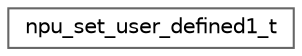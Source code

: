 digraph "Graphical Class Hierarchy"
{
 // LATEX_PDF_SIZE
  bgcolor="transparent";
  edge [fontname=Helvetica,fontsize=10,labelfontname=Helvetica,labelfontsize=10];
  node [fontname=Helvetica,fontsize=10,shape=box,height=0.2,width=0.4];
  rankdir="LR";
  Node0 [id="Node000000",label="npu_set_user_defined1_t",height=0.2,width=0.4,color="grey40", fillcolor="white", style="filled",URL="$structnpu__set__user__defined1__t.html",tooltip=" "];
}
